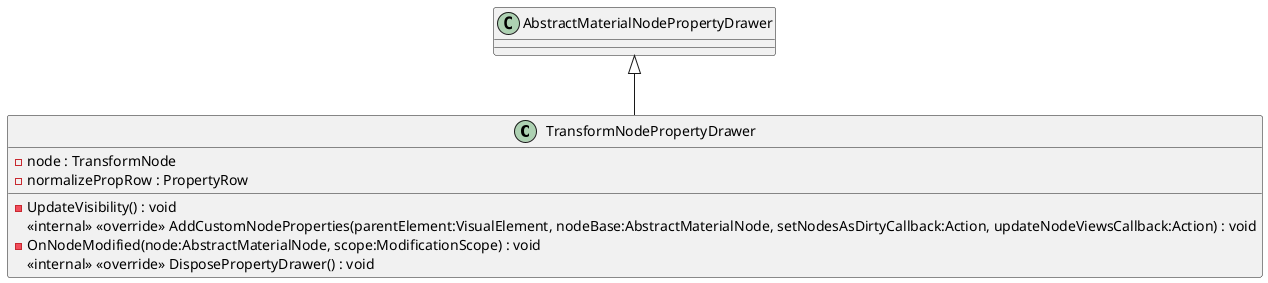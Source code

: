 @startuml
class TransformNodePropertyDrawer {
    - node : TransformNode
    - normalizePropRow : PropertyRow
    - UpdateVisibility() : void
    <<internal>> <<override>> AddCustomNodeProperties(parentElement:VisualElement, nodeBase:AbstractMaterialNode, setNodesAsDirtyCallback:Action, updateNodeViewsCallback:Action) : void
    - OnNodeModified(node:AbstractMaterialNode, scope:ModificationScope) : void
    <<internal>> <<override>> DisposePropertyDrawer() : void
}
AbstractMaterialNodePropertyDrawer <|-- TransformNodePropertyDrawer
@enduml
